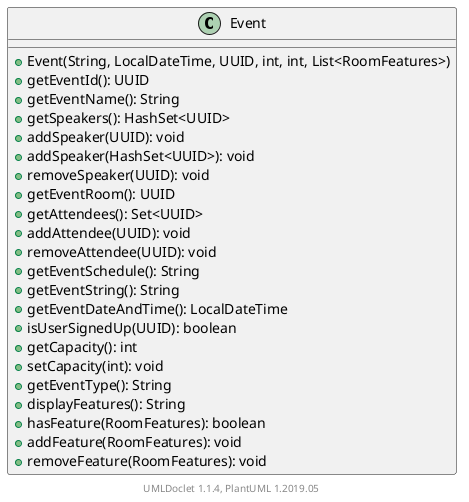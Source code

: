 @startuml

    class Event [[Event.html]] {
        +Event(String, LocalDateTime, UUID, int, int, List<RoomFeatures>)
        +getEventId(): UUID
        +getEventName(): String
        +getSpeakers(): HashSet<UUID>
        +addSpeaker(UUID): void
        +addSpeaker(HashSet<UUID>): void
        +removeSpeaker(UUID): void
        +getEventRoom(): UUID
        +getAttendees(): Set<UUID>
        +addAttendee(UUID): void
        +removeAttendee(UUID): void
        +getEventSchedule(): String
        +getEventString(): String
        +getEventDateAndTime(): LocalDateTime
        +isUserSignedUp(UUID): boolean
        +getCapacity(): int
        +setCapacity(int): void
        +getEventType(): String
        +displayFeatures(): String
        +hasFeature(RoomFeatures): boolean
        +addFeature(RoomFeatures): void
        +removeFeature(RoomFeatures): void
    }


    center footer UMLDoclet 1.1.4, PlantUML 1.2019.05
@enduml

